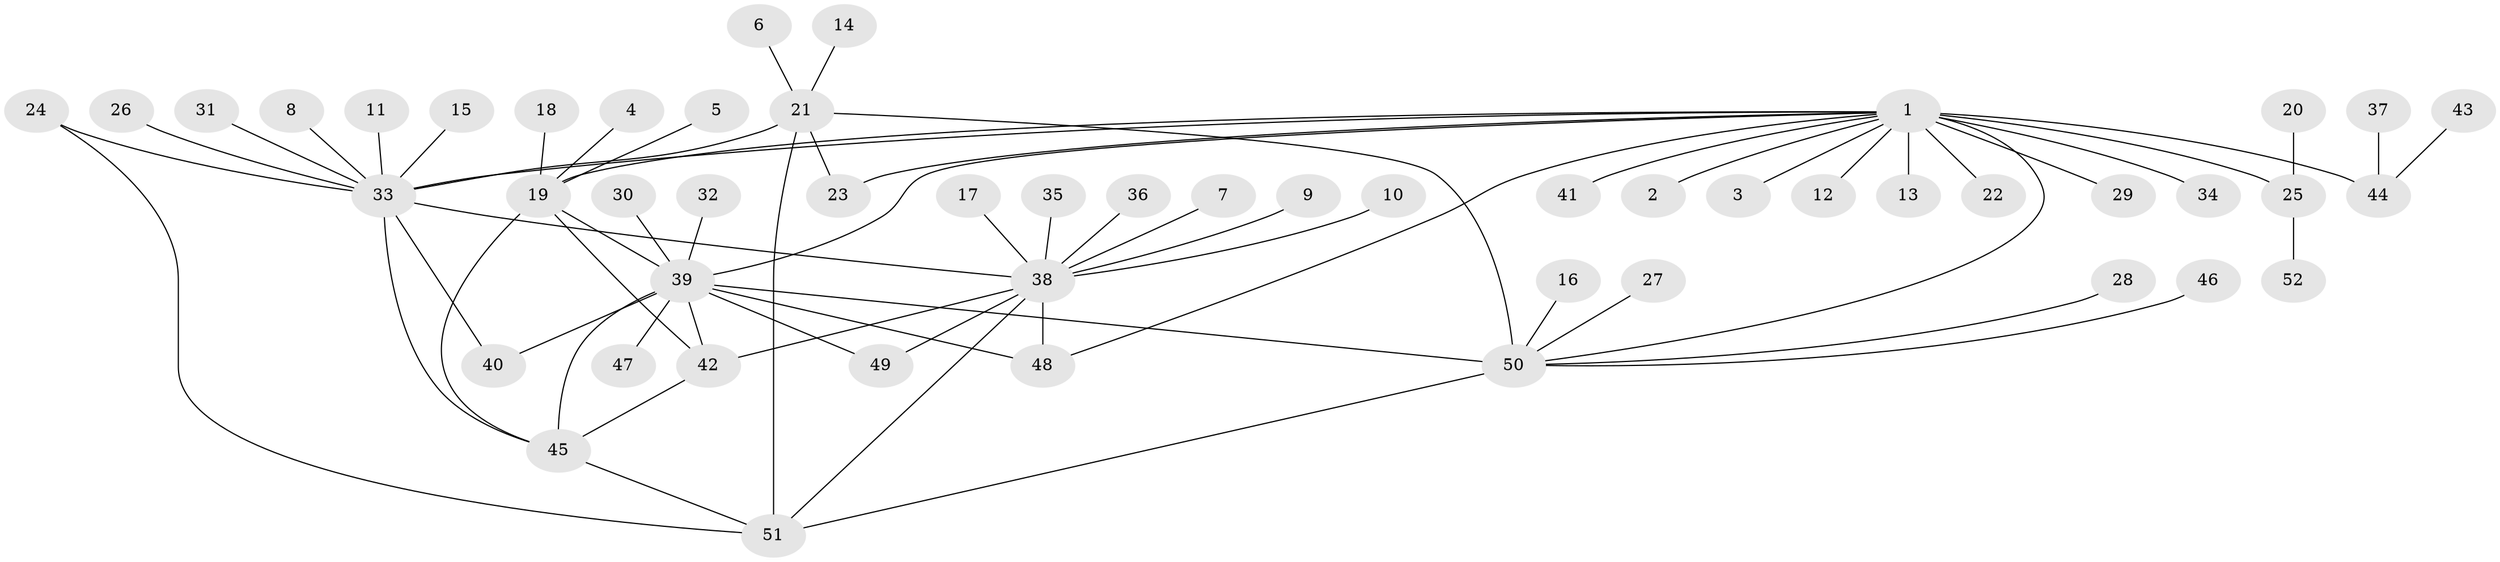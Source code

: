 // original degree distribution, {10: 0.038834951456310676, 7: 0.02912621359223301, 4: 0.02912621359223301, 8: 0.019417475728155338, 11: 0.02912621359223301, 6: 0.05825242718446602, 13: 0.009708737864077669, 5: 0.038834951456310676, 1: 0.5533980582524272, 2: 0.17475728155339806, 3: 0.019417475728155338}
// Generated by graph-tools (version 1.1) at 2025/50/03/09/25 03:50:41]
// undirected, 52 vertices, 68 edges
graph export_dot {
graph [start="1"]
  node [color=gray90,style=filled];
  1;
  2;
  3;
  4;
  5;
  6;
  7;
  8;
  9;
  10;
  11;
  12;
  13;
  14;
  15;
  16;
  17;
  18;
  19;
  20;
  21;
  22;
  23;
  24;
  25;
  26;
  27;
  28;
  29;
  30;
  31;
  32;
  33;
  34;
  35;
  36;
  37;
  38;
  39;
  40;
  41;
  42;
  43;
  44;
  45;
  46;
  47;
  48;
  49;
  50;
  51;
  52;
  1 -- 2 [weight=1.0];
  1 -- 3 [weight=1.0];
  1 -- 12 [weight=1.0];
  1 -- 13 [weight=1.0];
  1 -- 19 [weight=1.0];
  1 -- 22 [weight=1.0];
  1 -- 23 [weight=1.0];
  1 -- 25 [weight=4.0];
  1 -- 29 [weight=1.0];
  1 -- 33 [weight=1.0];
  1 -- 34 [weight=1.0];
  1 -- 39 [weight=1.0];
  1 -- 41 [weight=1.0];
  1 -- 44 [weight=1.0];
  1 -- 48 [weight=1.0];
  1 -- 50 [weight=1.0];
  4 -- 19 [weight=1.0];
  5 -- 19 [weight=1.0];
  6 -- 21 [weight=1.0];
  7 -- 38 [weight=1.0];
  8 -- 33 [weight=1.0];
  9 -- 38 [weight=1.0];
  10 -- 38 [weight=1.0];
  11 -- 33 [weight=1.0];
  14 -- 21 [weight=1.0];
  15 -- 33 [weight=1.0];
  16 -- 50 [weight=1.0];
  17 -- 38 [weight=1.0];
  18 -- 19 [weight=1.0];
  19 -- 39 [weight=1.0];
  19 -- 42 [weight=1.0];
  19 -- 45 [weight=2.0];
  20 -- 25 [weight=1.0];
  21 -- 23 [weight=1.0];
  21 -- 33 [weight=1.0];
  21 -- 50 [weight=1.0];
  21 -- 51 [weight=3.0];
  24 -- 33 [weight=1.0];
  24 -- 51 [weight=1.0];
  25 -- 52 [weight=1.0];
  26 -- 33 [weight=1.0];
  27 -- 50 [weight=1.0];
  28 -- 50 [weight=1.0];
  30 -- 39 [weight=1.0];
  31 -- 33 [weight=1.0];
  32 -- 39 [weight=1.0];
  33 -- 38 [weight=1.0];
  33 -- 40 [weight=1.0];
  33 -- 45 [weight=1.0];
  35 -- 38 [weight=1.0];
  36 -- 38 [weight=1.0];
  37 -- 44 [weight=1.0];
  38 -- 42 [weight=1.0];
  38 -- 48 [weight=4.0];
  38 -- 49 [weight=1.0];
  38 -- 51 [weight=1.0];
  39 -- 40 [weight=1.0];
  39 -- 42 [weight=1.0];
  39 -- 45 [weight=2.0];
  39 -- 47 [weight=1.0];
  39 -- 48 [weight=1.0];
  39 -- 49 [weight=1.0];
  39 -- 50 [weight=1.0];
  42 -- 45 [weight=2.0];
  43 -- 44 [weight=1.0];
  45 -- 51 [weight=1.0];
  46 -- 50 [weight=1.0];
  50 -- 51 [weight=3.0];
}
